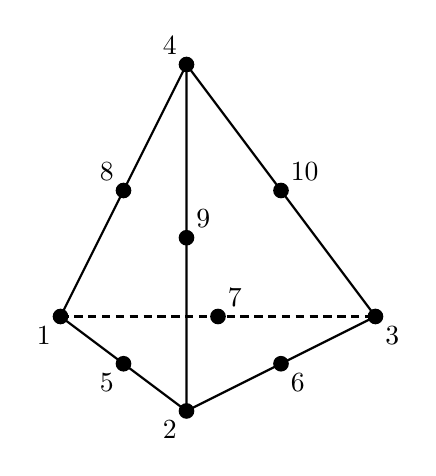 \begin{tikzpicture}[scale=4,>=stealth,x={(1cm,0cm)}, y={ (0.4cm,-0.3cm) }, z={(0.4cm,0.8cm)}]
 \tikzstyle{elemnode} = [fill,circle,inner sep=2]
 \tikzstyle{background} = [densely dashed]
 \newcommand{\fs}{0.23}
 
% Can't use rectangle in 3d
 \draw[thick,background] (0,0,0) -- (1,0,0) node[midway,above,blue!50!black]{};
 \draw[thick] (0,0,1) -- (0,0,0) node[midway,above left,blue] {}
                      -- (0,1,0) node[midway,below left,blue] {}
                      -- (1,0,0) node[midway,below right,blue]{}
                      -- (0,0,1) node[midway,above right,blue]{}
                      -- (0,1,0) node[near start,left,blue] {};
% Nodes
 \node[elemnode] (n1) at (0,0,0) {}; \node[below left] at (n1) {1};
 \node[elemnode] (n2) at (0,1,0) {}; \node[below left] at (n2) {2};
 \node[elemnode] (n3) at (1,0,0) {}; \node[below right] at (n3) {3};
 \node[elemnode] (n4) at (0,0,1) {}; \node[above left] at (n4) {4};
 \node[elemnode] (n5) at (0,0.5,0) {}; \node[below left] at (n5) {5};
 \node[elemnode] (n6) at (0.5,0.5,0) {}; \node[below right] at (n6) {6};
 \node[elemnode] (n7) at (0.5,0.,0) {}; \node[above right] at (n7) {7};
 \node[elemnode] (n8) at (0,0,0.5) {}; \node[above left] at (n8) {8};
 \node[elemnode] (n9) at (0,0.5,0.5) {}; \node[above right] at (n9) {9};
 \node[elemnode] (n10) at (0.5,0,0.5) {}; \node[above right] at (n10) {10};


\end{tikzpicture}
